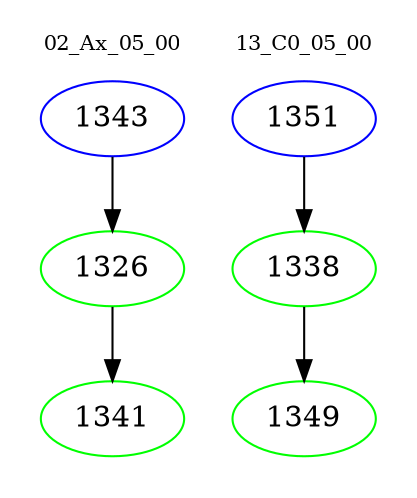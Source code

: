 digraph{
subgraph cluster_0 {
color = white
label = "02_Ax_05_00";
fontsize=10;
T0_1343 [label="1343", color="blue"]
T0_1343 -> T0_1326 [color="black"]
T0_1326 [label="1326", color="green"]
T0_1326 -> T0_1341 [color="black"]
T0_1341 [label="1341", color="green"]
}
subgraph cluster_1 {
color = white
label = "13_C0_05_00";
fontsize=10;
T1_1351 [label="1351", color="blue"]
T1_1351 -> T1_1338 [color="black"]
T1_1338 [label="1338", color="green"]
T1_1338 -> T1_1349 [color="black"]
T1_1349 [label="1349", color="green"]
}
}

